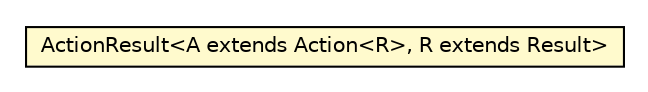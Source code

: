 #!/usr/local/bin/dot
#
# Class diagram 
# Generated by UMLGraph version R5_6-24-gf6e263 (http://www.umlgraph.org/)
#

digraph G {
	edge [fontname="Helvetica",fontsize=10,labelfontname="Helvetica",labelfontsize=10];
	node [fontname="Helvetica",fontsize=10,shape=plaintext];
	nodesep=0.25;
	ranksep=0.5;
	rankdir=LR;
	// com.gwtplatform.dispatch.server.actionhandler.ActionResult<A extends com.gwtplatform.dispatch.shared.Action<R>, R extends com.gwtplatform.dispatch.shared.Result>
	c80475 [label=<<table title="com.gwtplatform.dispatch.server.actionhandler.ActionResult" border="0" cellborder="1" cellspacing="0" cellpadding="2" port="p" bgcolor="lemonChiffon" href="./ActionResult.html">
		<tr><td><table border="0" cellspacing="0" cellpadding="1">
<tr><td align="center" balign="center"> ActionResult&lt;A extends Action&lt;R&gt;, R extends Result&gt; </td></tr>
		</table></td></tr>
		</table>>, URL="./ActionResult.html", fontname="Helvetica", fontcolor="black", fontsize=10.0];
}

